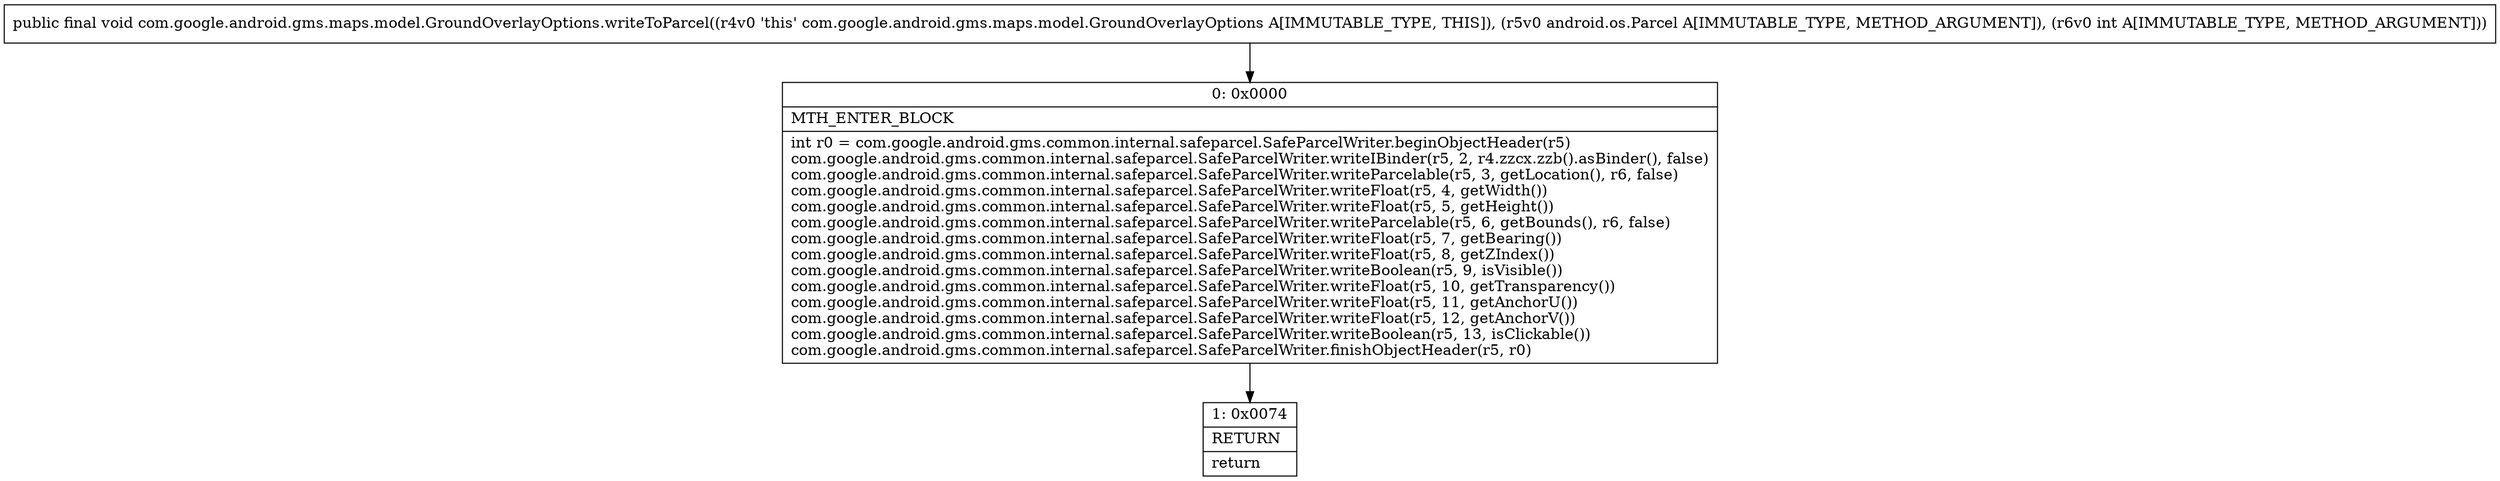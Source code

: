 digraph "CFG forcom.google.android.gms.maps.model.GroundOverlayOptions.writeToParcel(Landroid\/os\/Parcel;I)V" {
Node_0 [shape=record,label="{0\:\ 0x0000|MTH_ENTER_BLOCK\l|int r0 = com.google.android.gms.common.internal.safeparcel.SafeParcelWriter.beginObjectHeader(r5)\lcom.google.android.gms.common.internal.safeparcel.SafeParcelWriter.writeIBinder(r5, 2, r4.zzcx.zzb().asBinder(), false)\lcom.google.android.gms.common.internal.safeparcel.SafeParcelWriter.writeParcelable(r5, 3, getLocation(), r6, false)\lcom.google.android.gms.common.internal.safeparcel.SafeParcelWriter.writeFloat(r5, 4, getWidth())\lcom.google.android.gms.common.internal.safeparcel.SafeParcelWriter.writeFloat(r5, 5, getHeight())\lcom.google.android.gms.common.internal.safeparcel.SafeParcelWriter.writeParcelable(r5, 6, getBounds(), r6, false)\lcom.google.android.gms.common.internal.safeparcel.SafeParcelWriter.writeFloat(r5, 7, getBearing())\lcom.google.android.gms.common.internal.safeparcel.SafeParcelWriter.writeFloat(r5, 8, getZIndex())\lcom.google.android.gms.common.internal.safeparcel.SafeParcelWriter.writeBoolean(r5, 9, isVisible())\lcom.google.android.gms.common.internal.safeparcel.SafeParcelWriter.writeFloat(r5, 10, getTransparency())\lcom.google.android.gms.common.internal.safeparcel.SafeParcelWriter.writeFloat(r5, 11, getAnchorU())\lcom.google.android.gms.common.internal.safeparcel.SafeParcelWriter.writeFloat(r5, 12, getAnchorV())\lcom.google.android.gms.common.internal.safeparcel.SafeParcelWriter.writeBoolean(r5, 13, isClickable())\lcom.google.android.gms.common.internal.safeparcel.SafeParcelWriter.finishObjectHeader(r5, r0)\l}"];
Node_1 [shape=record,label="{1\:\ 0x0074|RETURN\l|return\l}"];
MethodNode[shape=record,label="{public final void com.google.android.gms.maps.model.GroundOverlayOptions.writeToParcel((r4v0 'this' com.google.android.gms.maps.model.GroundOverlayOptions A[IMMUTABLE_TYPE, THIS]), (r5v0 android.os.Parcel A[IMMUTABLE_TYPE, METHOD_ARGUMENT]), (r6v0 int A[IMMUTABLE_TYPE, METHOD_ARGUMENT])) }"];
MethodNode -> Node_0;
Node_0 -> Node_1;
}

